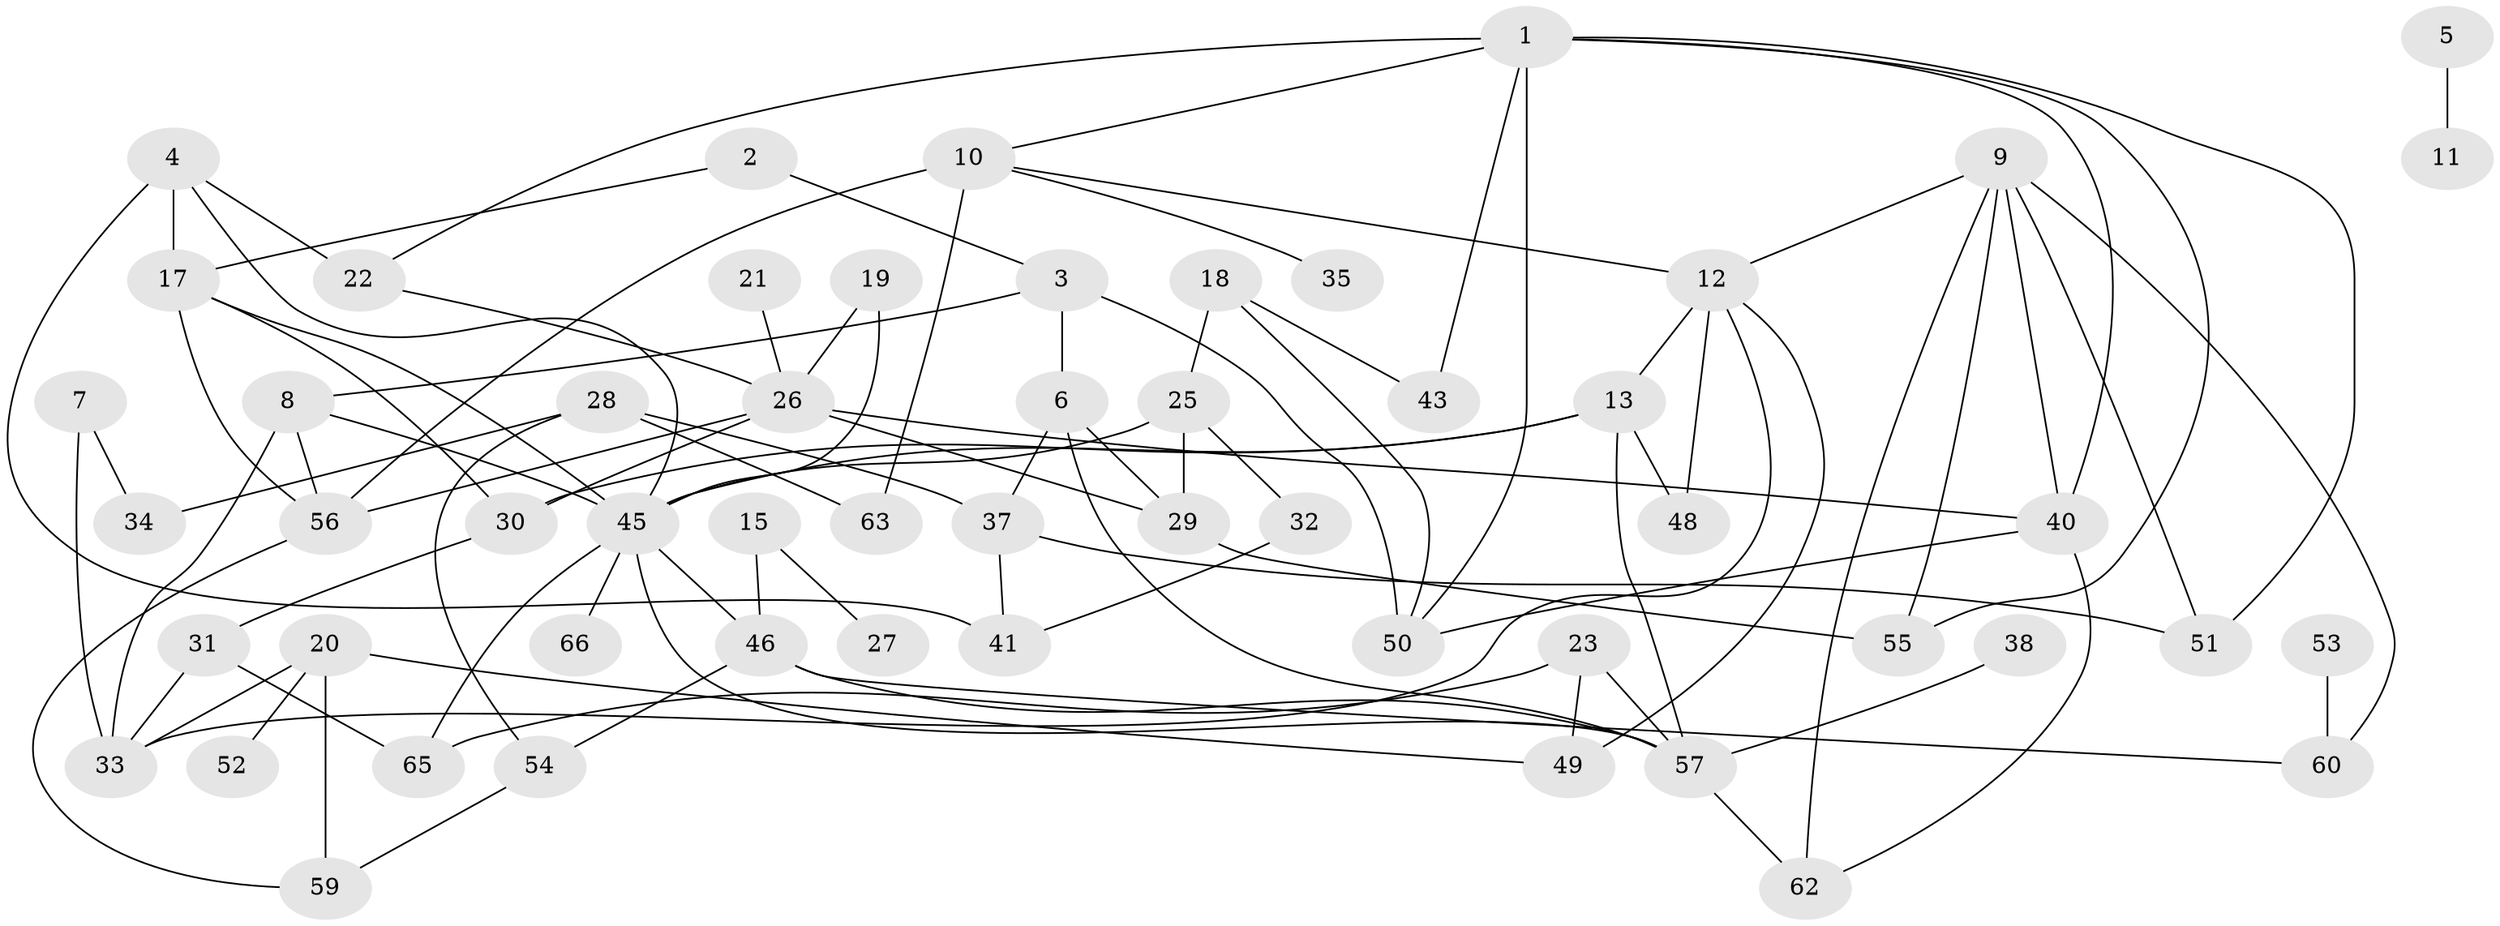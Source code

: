 // original degree distribution, {5: 0.11194029850746269, 3: 0.208955223880597, 4: 0.1044776119402985, 1: 0.23134328358208955, 2: 0.23880597014925373, 0: 0.08208955223880597, 6: 0.022388059701492536}
// Generated by graph-tools (version 1.1) at 2025/33/03/09/25 02:33:47]
// undirected, 55 vertices, 94 edges
graph export_dot {
graph [start="1"]
  node [color=gray90,style=filled];
  1;
  2;
  3;
  4;
  5;
  6;
  7;
  8;
  9;
  10;
  11;
  12;
  13;
  15;
  17;
  18;
  19;
  20;
  21;
  22;
  23;
  25;
  26;
  27;
  28;
  29;
  30;
  31;
  32;
  33;
  34;
  35;
  37;
  38;
  40;
  41;
  43;
  45;
  46;
  48;
  49;
  50;
  51;
  52;
  53;
  54;
  55;
  56;
  57;
  59;
  60;
  62;
  63;
  65;
  66;
  1 -- 10 [weight=1.0];
  1 -- 22 [weight=1.0];
  1 -- 40 [weight=1.0];
  1 -- 43 [weight=1.0];
  1 -- 50 [weight=1.0];
  1 -- 51 [weight=1.0];
  1 -- 55 [weight=1.0];
  2 -- 3 [weight=1.0];
  2 -- 17 [weight=1.0];
  3 -- 6 [weight=1.0];
  3 -- 8 [weight=2.0];
  3 -- 50 [weight=1.0];
  4 -- 17 [weight=2.0];
  4 -- 22 [weight=1.0];
  4 -- 41 [weight=1.0];
  4 -- 45 [weight=1.0];
  5 -- 11 [weight=1.0];
  6 -- 29 [weight=1.0];
  6 -- 37 [weight=1.0];
  6 -- 57 [weight=1.0];
  7 -- 33 [weight=1.0];
  7 -- 34 [weight=1.0];
  8 -- 33 [weight=1.0];
  8 -- 45 [weight=1.0];
  8 -- 56 [weight=1.0];
  9 -- 12 [weight=1.0];
  9 -- 40 [weight=1.0];
  9 -- 51 [weight=1.0];
  9 -- 55 [weight=1.0];
  9 -- 60 [weight=1.0];
  9 -- 62 [weight=1.0];
  10 -- 12 [weight=1.0];
  10 -- 35 [weight=1.0];
  10 -- 56 [weight=3.0];
  10 -- 63 [weight=1.0];
  12 -- 13 [weight=1.0];
  12 -- 33 [weight=1.0];
  12 -- 48 [weight=2.0];
  12 -- 49 [weight=1.0];
  13 -- 30 [weight=1.0];
  13 -- 45 [weight=1.0];
  13 -- 48 [weight=1.0];
  13 -- 57 [weight=1.0];
  15 -- 27 [weight=1.0];
  15 -- 46 [weight=1.0];
  17 -- 30 [weight=1.0];
  17 -- 45 [weight=1.0];
  17 -- 56 [weight=1.0];
  18 -- 25 [weight=1.0];
  18 -- 43 [weight=1.0];
  18 -- 50 [weight=1.0];
  19 -- 26 [weight=1.0];
  19 -- 45 [weight=3.0];
  20 -- 33 [weight=1.0];
  20 -- 49 [weight=1.0];
  20 -- 52 [weight=1.0];
  20 -- 59 [weight=1.0];
  21 -- 26 [weight=1.0];
  22 -- 26 [weight=1.0];
  23 -- 49 [weight=1.0];
  23 -- 57 [weight=1.0];
  23 -- 65 [weight=1.0];
  25 -- 29 [weight=1.0];
  25 -- 32 [weight=1.0];
  25 -- 45 [weight=1.0];
  26 -- 29 [weight=1.0];
  26 -- 30 [weight=1.0];
  26 -- 40 [weight=1.0];
  26 -- 56 [weight=1.0];
  28 -- 34 [weight=1.0];
  28 -- 37 [weight=1.0];
  28 -- 54 [weight=1.0];
  28 -- 63 [weight=1.0];
  29 -- 55 [weight=1.0];
  30 -- 31 [weight=1.0];
  31 -- 33 [weight=1.0];
  31 -- 65 [weight=2.0];
  32 -- 41 [weight=1.0];
  37 -- 41 [weight=1.0];
  37 -- 51 [weight=2.0];
  38 -- 57 [weight=3.0];
  40 -- 50 [weight=1.0];
  40 -- 62 [weight=1.0];
  45 -- 46 [weight=1.0];
  45 -- 57 [weight=1.0];
  45 -- 65 [weight=1.0];
  45 -- 66 [weight=1.0];
  46 -- 54 [weight=1.0];
  46 -- 57 [weight=1.0];
  46 -- 60 [weight=1.0];
  53 -- 60 [weight=1.0];
  54 -- 59 [weight=1.0];
  56 -- 59 [weight=1.0];
  57 -- 62 [weight=1.0];
}
